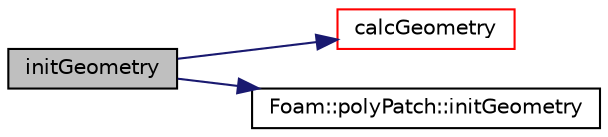 digraph "initGeometry"
{
  bgcolor="transparent";
  edge [fontname="Helvetica",fontsize="10",labelfontname="Helvetica",labelfontsize="10"];
  node [fontname="Helvetica",fontsize="10",shape=record];
  rankdir="LR";
  Node313 [label="initGeometry",height=0.2,width=0.4,color="black", fillcolor="grey75", style="filled", fontcolor="black"];
  Node313 -> Node314 [color="midnightblue",fontsize="10",style="solid",fontname="Helvetica"];
  Node314 [label="calcGeometry",height=0.2,width=0.4,color="red",URL="$a28605.html#a58bb4c0382e9ee570811fb3f005a0a97",tooltip="Calculate the patch geometry. "];
  Node313 -> Node320 [color="midnightblue",fontsize="10",style="solid",fontname="Helvetica"];
  Node320 [label="Foam::polyPatch::initGeometry",height=0.2,width=0.4,color="black",URL="$a28633.html#a433d63abf6522a8922dc76ea06bacb41",tooltip="Initialise the calculation of the patch geometry. "];
}

